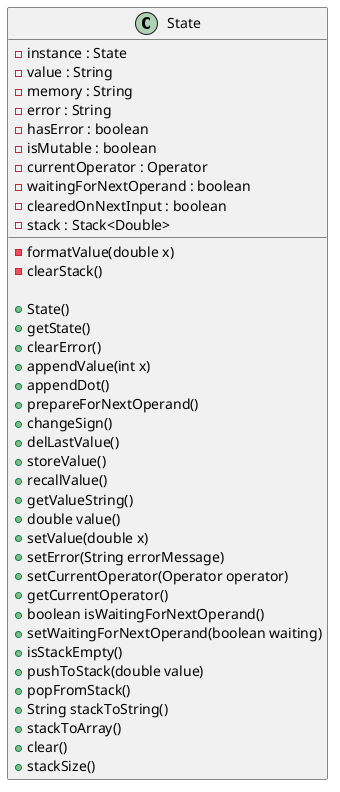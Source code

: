 @startuml
class State {
    - instance : State
    - value : String
    - memory : String
    - error : String
    - hasError : boolean
    - isMutable : boolean
    - currentOperator : Operator
    - waitingForNextOperand : boolean
    - clearedOnNextInput : boolean
    - stack : Stack<Double>
    - formatValue(double x)
    - clearStack()

    + State()
    + getState()
    + clearError()
    + appendValue(int x)
    + appendDot()
    + prepareForNextOperand()
    + changeSign()
    + delLastValue()
    + storeValue()
    + recallValue()
    + getValueString()
    + double value()
    + setValue(double x)
    + setError(String errorMessage)
    + setCurrentOperator(Operator operator)
    + getCurrentOperator()
    + boolean isWaitingForNextOperand()
    + setWaitingForNextOperand(boolean waiting)
    + isStackEmpty()
    + pushToStack(double value)
    + popFromStack()
    + String stackToString()
    + stackToArray()
    + clear()
    + stackSize()
}
@enduml
